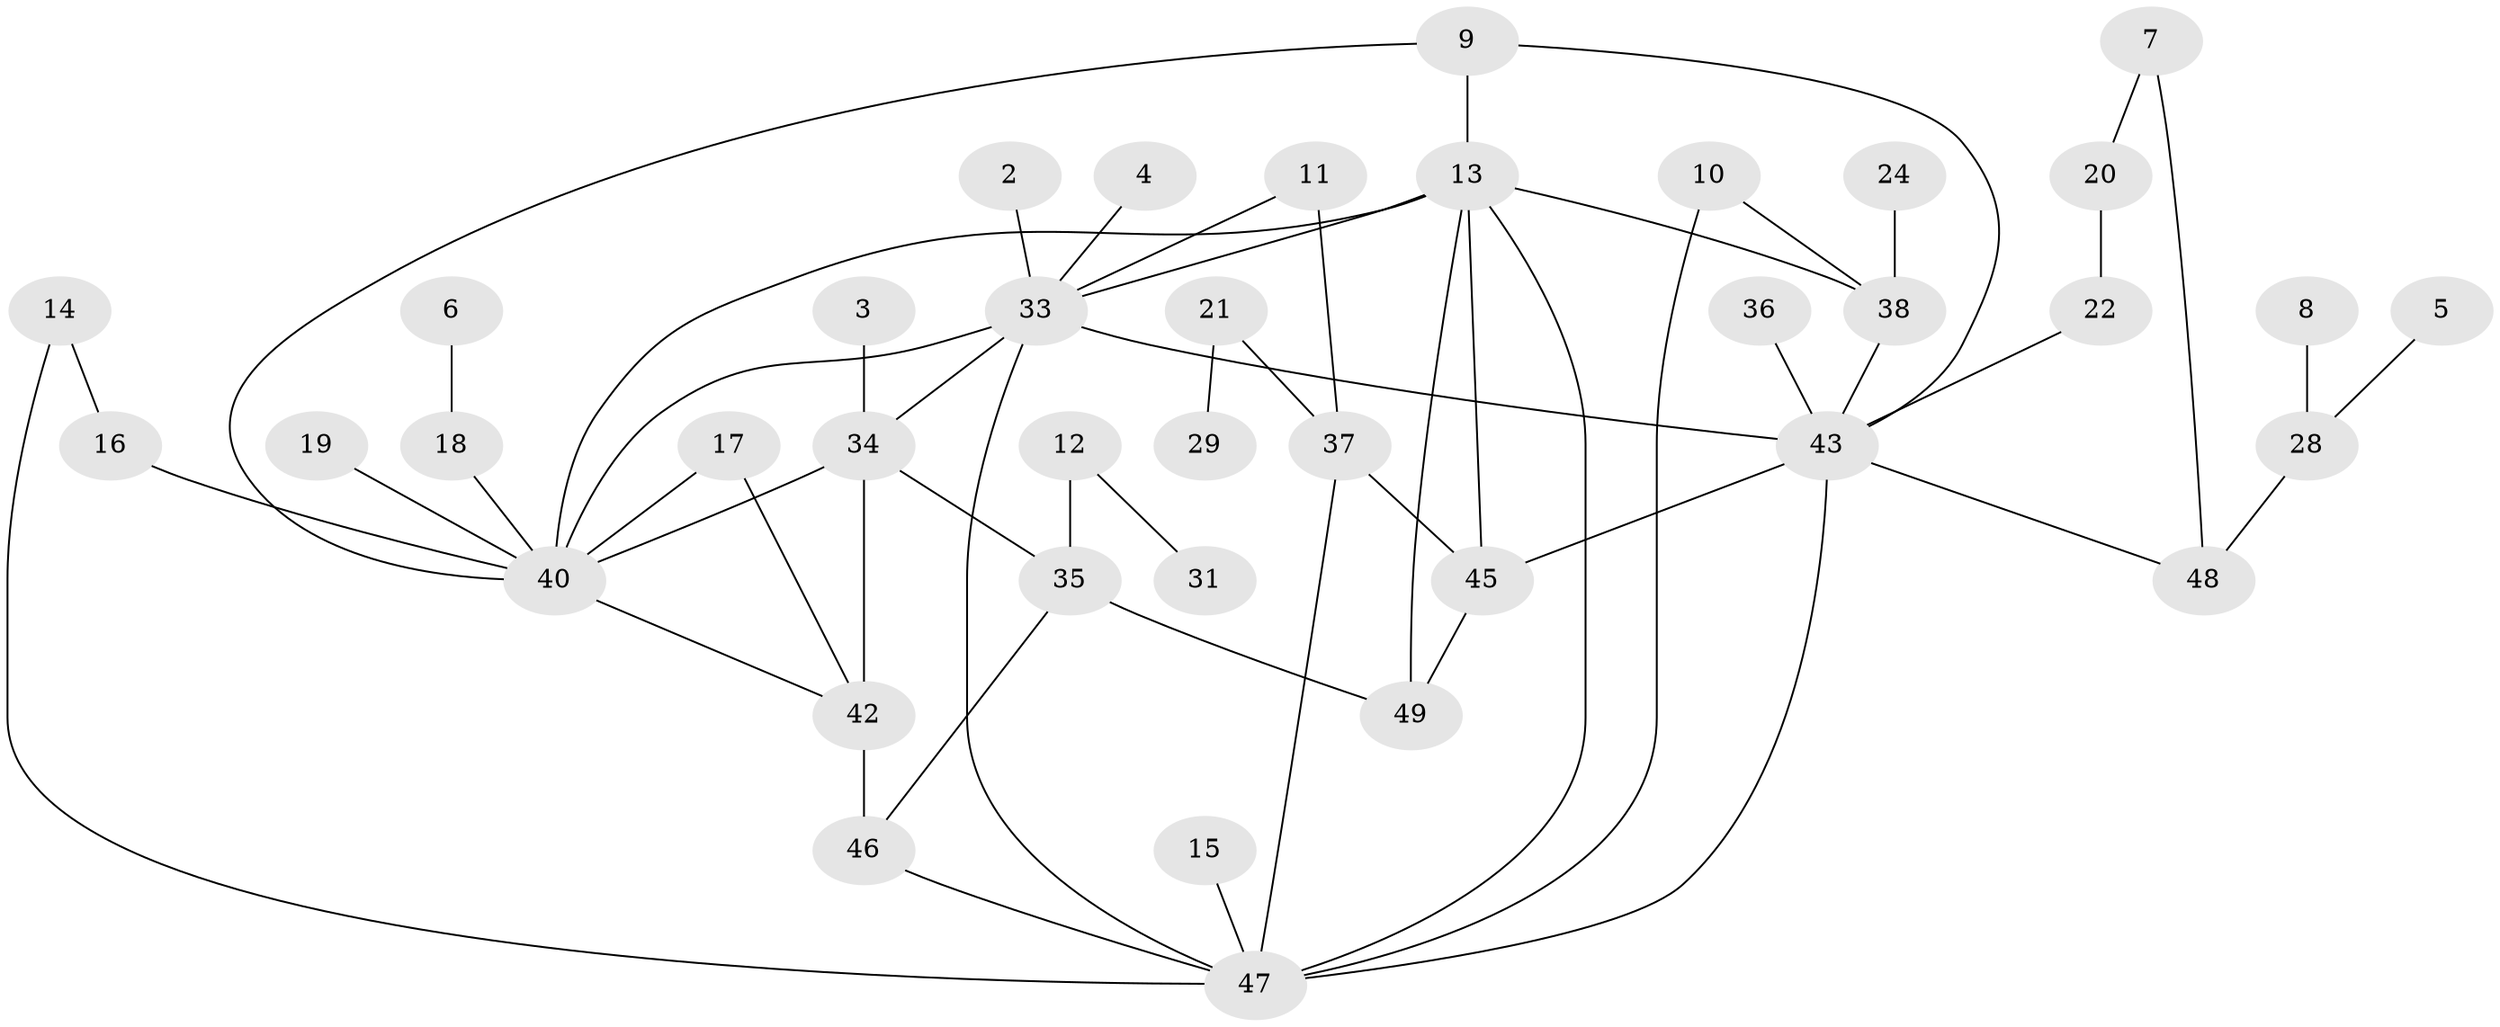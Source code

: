 // original degree distribution, {1: 0.2857142857142857, 4: 0.05102040816326531, 0: 0.07142857142857142, 3: 0.21428571428571427, 2: 0.2755102040816326, 5: 0.07142857142857142, 8: 0.01020408163265306, 6: 0.02040816326530612}
// Generated by graph-tools (version 1.1) at 2025/48/03/06/25 01:48:57]
// undirected, 39 vertices, 57 edges
graph export_dot {
graph [start="1"]
  node [color=gray90,style=filled];
  2;
  3;
  4;
  5;
  6;
  7;
  8;
  9;
  10;
  11;
  12;
  13;
  14;
  15;
  16;
  17;
  18;
  19;
  20;
  21;
  22;
  24;
  28;
  29;
  31;
  33;
  34;
  35;
  36;
  37;
  38;
  40;
  42;
  43;
  45;
  46;
  47;
  48;
  49;
  2 -- 33 [weight=1.0];
  3 -- 34 [weight=1.0];
  4 -- 33 [weight=1.0];
  5 -- 28 [weight=1.0];
  6 -- 18 [weight=1.0];
  7 -- 20 [weight=1.0];
  7 -- 48 [weight=1.0];
  8 -- 28 [weight=1.0];
  9 -- 13 [weight=1.0];
  9 -- 40 [weight=1.0];
  9 -- 43 [weight=1.0];
  10 -- 38 [weight=1.0];
  10 -- 47 [weight=1.0];
  11 -- 33 [weight=1.0];
  11 -- 37 [weight=1.0];
  12 -- 31 [weight=1.0];
  12 -- 35 [weight=1.0];
  13 -- 33 [weight=1.0];
  13 -- 38 [weight=1.0];
  13 -- 40 [weight=1.0];
  13 -- 45 [weight=1.0];
  13 -- 47 [weight=1.0];
  13 -- 49 [weight=1.0];
  14 -- 16 [weight=1.0];
  14 -- 47 [weight=1.0];
  15 -- 47 [weight=1.0];
  16 -- 40 [weight=1.0];
  17 -- 40 [weight=1.0];
  17 -- 42 [weight=1.0];
  18 -- 40 [weight=1.0];
  19 -- 40 [weight=1.0];
  20 -- 22 [weight=1.0];
  21 -- 29 [weight=1.0];
  21 -- 37 [weight=1.0];
  22 -- 43 [weight=1.0];
  24 -- 38 [weight=1.0];
  28 -- 48 [weight=1.0];
  33 -- 34 [weight=1.0];
  33 -- 40 [weight=1.0];
  33 -- 43 [weight=1.0];
  33 -- 47 [weight=1.0];
  34 -- 35 [weight=1.0];
  34 -- 40 [weight=1.0];
  34 -- 42 [weight=1.0];
  35 -- 46 [weight=1.0];
  35 -- 49 [weight=1.0];
  36 -- 43 [weight=1.0];
  37 -- 45 [weight=2.0];
  37 -- 47 [weight=1.0];
  38 -- 43 [weight=1.0];
  40 -- 42 [weight=1.0];
  42 -- 46 [weight=2.0];
  43 -- 45 [weight=1.0];
  43 -- 47 [weight=1.0];
  43 -- 48 [weight=1.0];
  45 -- 49 [weight=1.0];
  46 -- 47 [weight=1.0];
}
